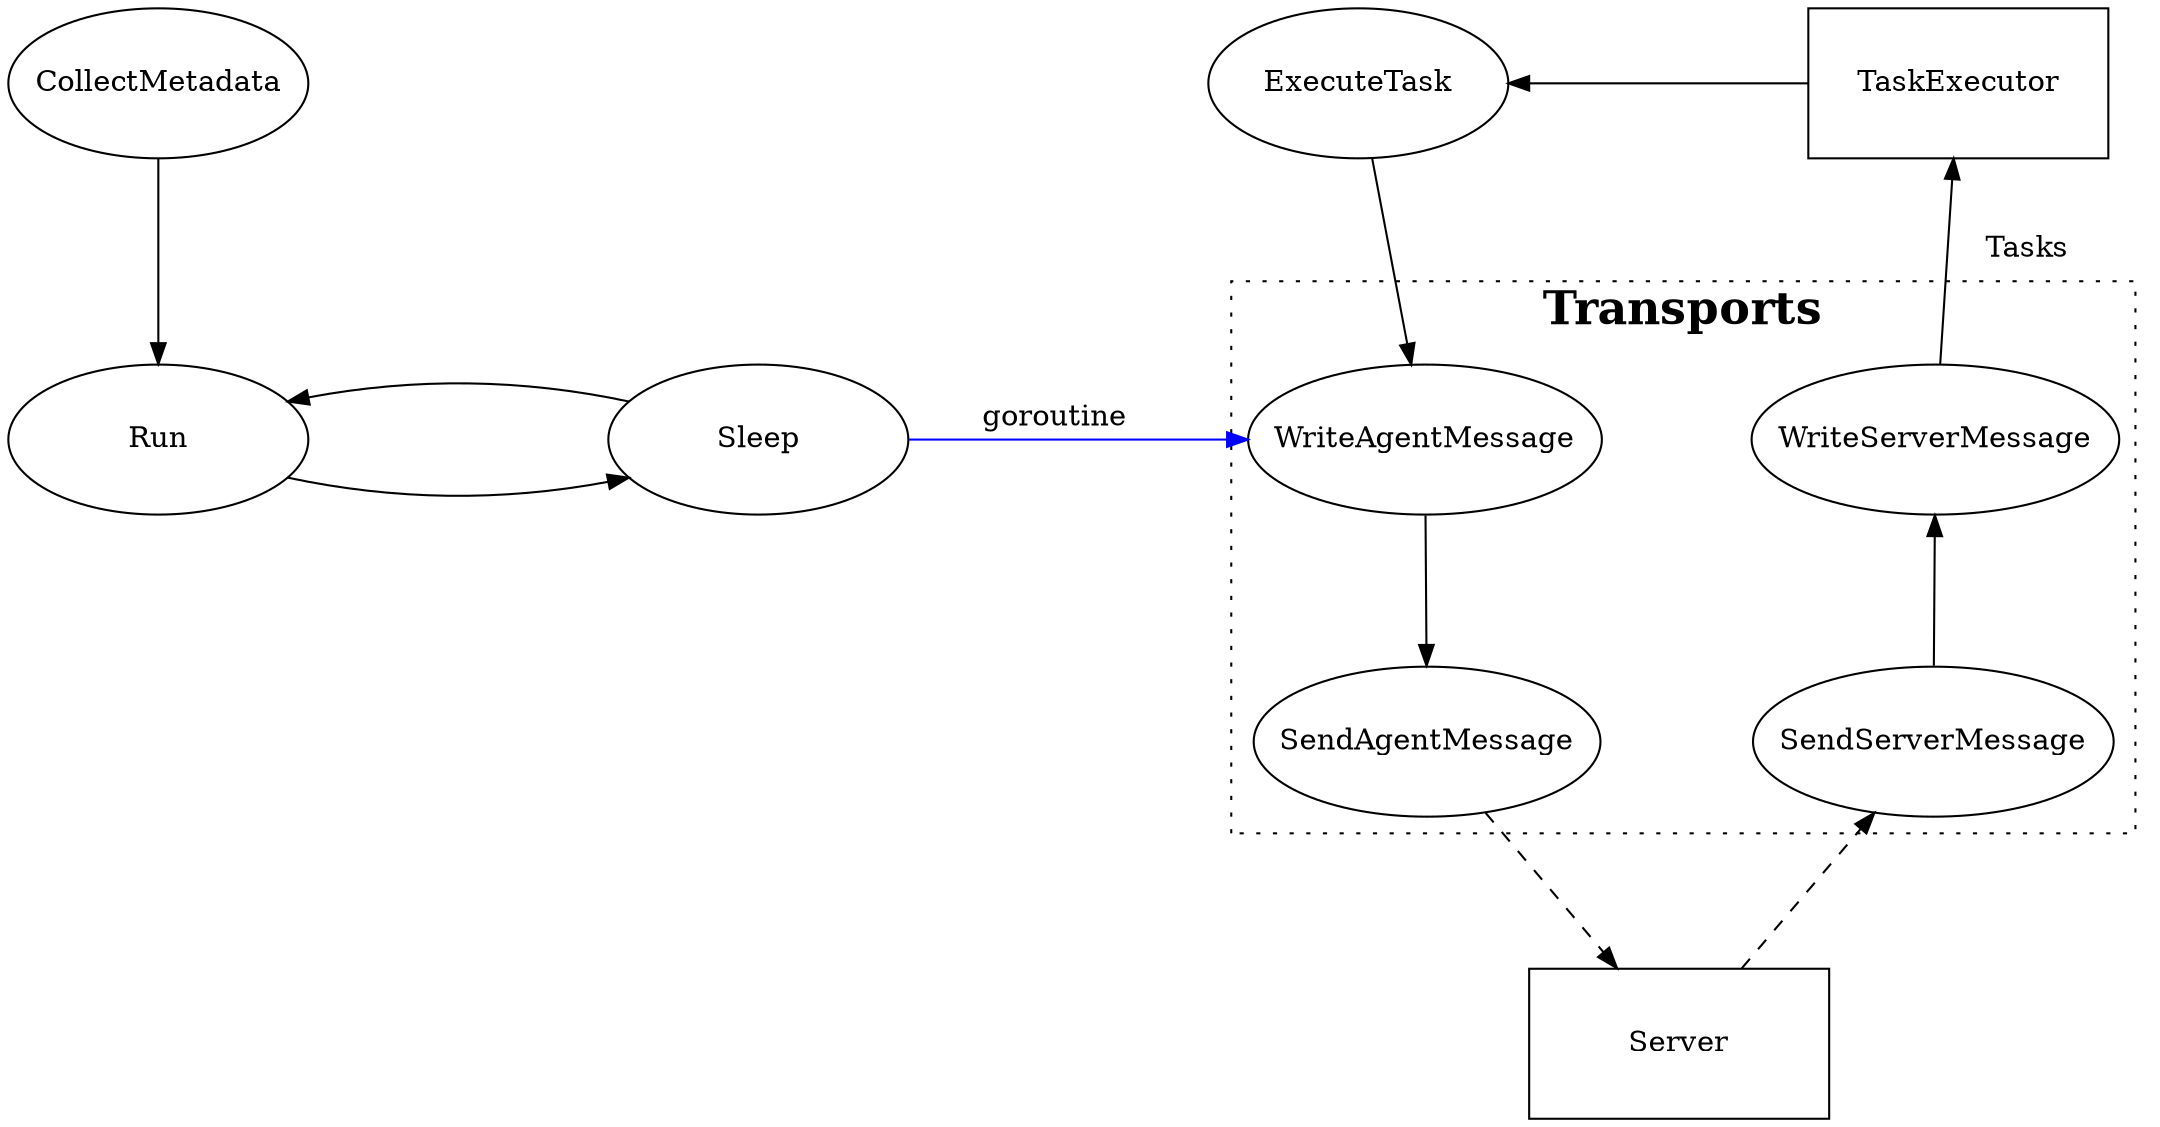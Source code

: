 digraph execFlow {
    ranksep=1
    nodesep=1
    node [width=2 height=1]
    compound=true
    newrank=true
    // rankdir="LR"

    /*
     * Processes
     */
    CollectMetadata
    {rank=same
        Run
        Sleep [label=<Sleep>]
    }
    ExecuteTask

    /*
     * Components
     */
    subgraph cluster_transports {
        label=<<FONT POINT-SIZE="22"><B>Transports</B></FONT>>
        style=dotted

        {rank=same
        WriteAgentMessage
        WriteServerMessage
        }

        {rank=same
        SendAgentMessage
        SendServerMessage
        }

    }
    Server [shape=rect]

    {rank=same
        ExecuteTask
        TaskExecutor [shape=rect]
    }


    /*
     * Flow
     */
    CollectMetadata -> Run

    // Idle Loop
    Run -> Sleep
    Run -> Sleep [dir=back]
    Sleep -> WriteAgentMessage [label=<goroutine     > color=blue constraint=false]
    WriteAgentMessage -> SendAgentMessage

    // Transports
    SendAgentMessage -> Server [style=dashed]
    Server -> SendServerMessage [style=dashed]
    SendServerMessage -> WriteServerMessage

    // Task Execution
    WriteServerMessage -> TaskExecutor  [label=<    Tasks> ]
    TaskExecutor  -> ExecuteTask [constraint=false]
    // WriteAgentMessage -> ExecuteTask [dir=back]
    ExecuteTask -> WriteAgentMessage
}